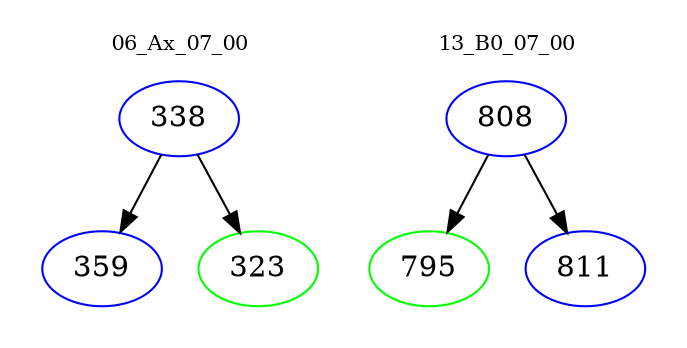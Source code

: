 digraph{
subgraph cluster_0 {
color = white
label = "06_Ax_07_00";
fontsize=10;
T0_338 [label="338", color="blue"]
T0_338 -> T0_359 [color="black"]
T0_359 [label="359", color="blue"]
T0_338 -> T0_323 [color="black"]
T0_323 [label="323", color="green"]
}
subgraph cluster_1 {
color = white
label = "13_B0_07_00";
fontsize=10;
T1_808 [label="808", color="blue"]
T1_808 -> T1_795 [color="black"]
T1_795 [label="795", color="green"]
T1_808 -> T1_811 [color="black"]
T1_811 [label="811", color="blue"]
}
}
